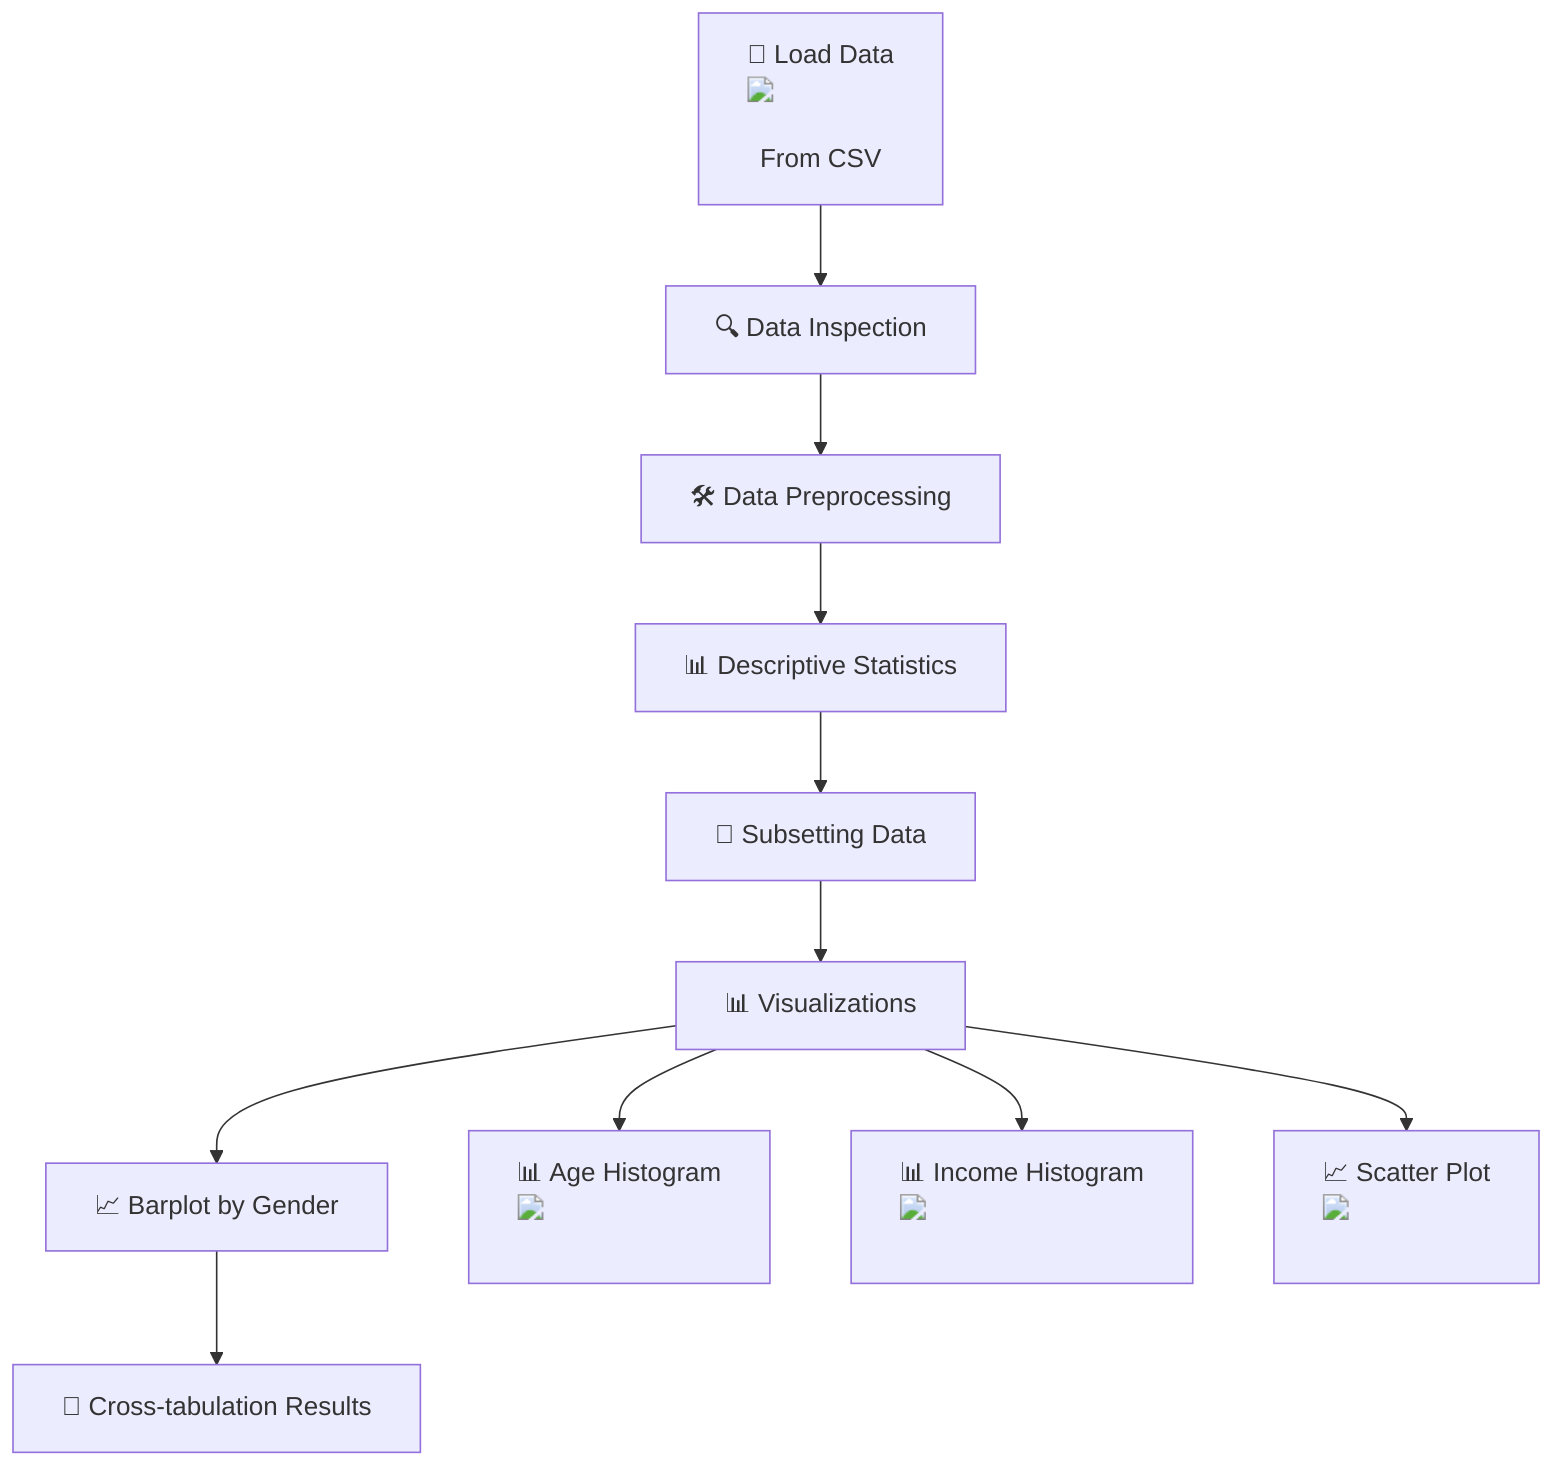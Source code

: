 graph TD;
    A["📁 Load Data <img src='file.svg' /> <br/> From CSV"] --> B["🔍 Data Inspection"];
    B --> C["🛠️ Data Preprocessing"];
    C --> D["📊 Descriptive Statistics"];
    D --> E["👥 Subsetting Data"];
    E --> F["📊 Visualizations"];
    F --> G["📈 Barplot by Gender"];
    F --> H["📊 Age Histogram <img src='hist_template.svg' /> <br/>"];
    F --> I["📊 Income Histogram <img src='hist_template.svg' /> <br/>"];
    F --> J["📈 Scatter Plot <img src='scatter_plot_template.svg' /> <br/>"];
    G --> K["📝 Cross-tabulation Results"];